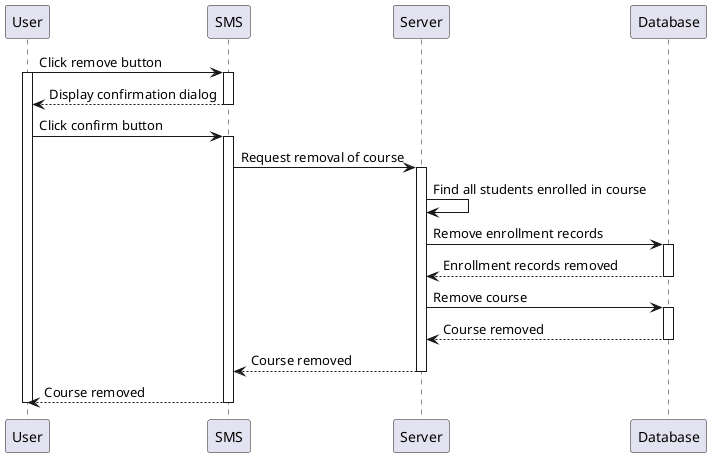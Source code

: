 @startuml

User -> SMS: Click remove button
activate User
activate SMS
return Display confirmation dialog
User -> SMS: Click confirm button
activate SMS
SMS -> Server: Request removal of course
activate Server
Server -> Server: Find all students enrolled in course
Server -> Database: Remove enrollment records
activate Database
return Enrollment records removed
Server -> Database: Remove course
activate Database
return Course removed
return Course removed
return Course removed
deactivate User

@enduml
